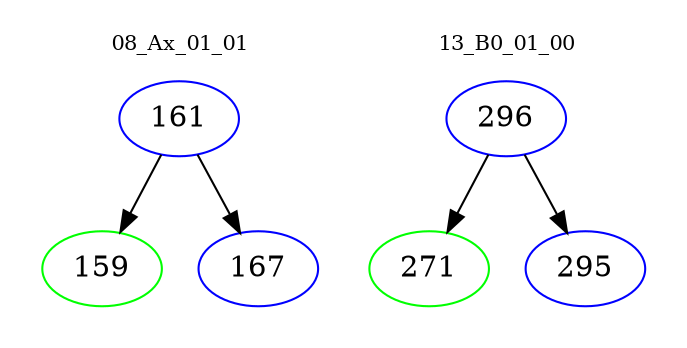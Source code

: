 digraph{
subgraph cluster_0 {
color = white
label = "08_Ax_01_01";
fontsize=10;
T0_161 [label="161", color="blue"]
T0_161 -> T0_159 [color="black"]
T0_159 [label="159", color="green"]
T0_161 -> T0_167 [color="black"]
T0_167 [label="167", color="blue"]
}
subgraph cluster_1 {
color = white
label = "13_B0_01_00";
fontsize=10;
T1_296 [label="296", color="blue"]
T1_296 -> T1_271 [color="black"]
T1_271 [label="271", color="green"]
T1_296 -> T1_295 [color="black"]
T1_295 [label="295", color="blue"]
}
}
